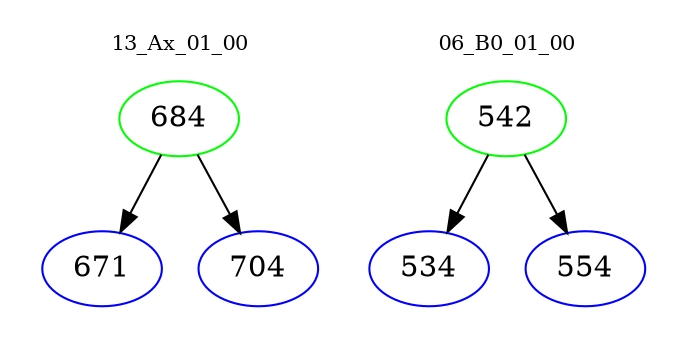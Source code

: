 digraph{
subgraph cluster_0 {
color = white
label = "13_Ax_01_00";
fontsize=10;
T0_684 [label="684", color="green"]
T0_684 -> T0_671 [color="black"]
T0_671 [label="671", color="blue"]
T0_684 -> T0_704 [color="black"]
T0_704 [label="704", color="blue"]
}
subgraph cluster_1 {
color = white
label = "06_B0_01_00";
fontsize=10;
T1_542 [label="542", color="green"]
T1_542 -> T1_534 [color="black"]
T1_534 [label="534", color="blue"]
T1_542 -> T1_554 [color="black"]
T1_554 [label="554", color="blue"]
}
}

